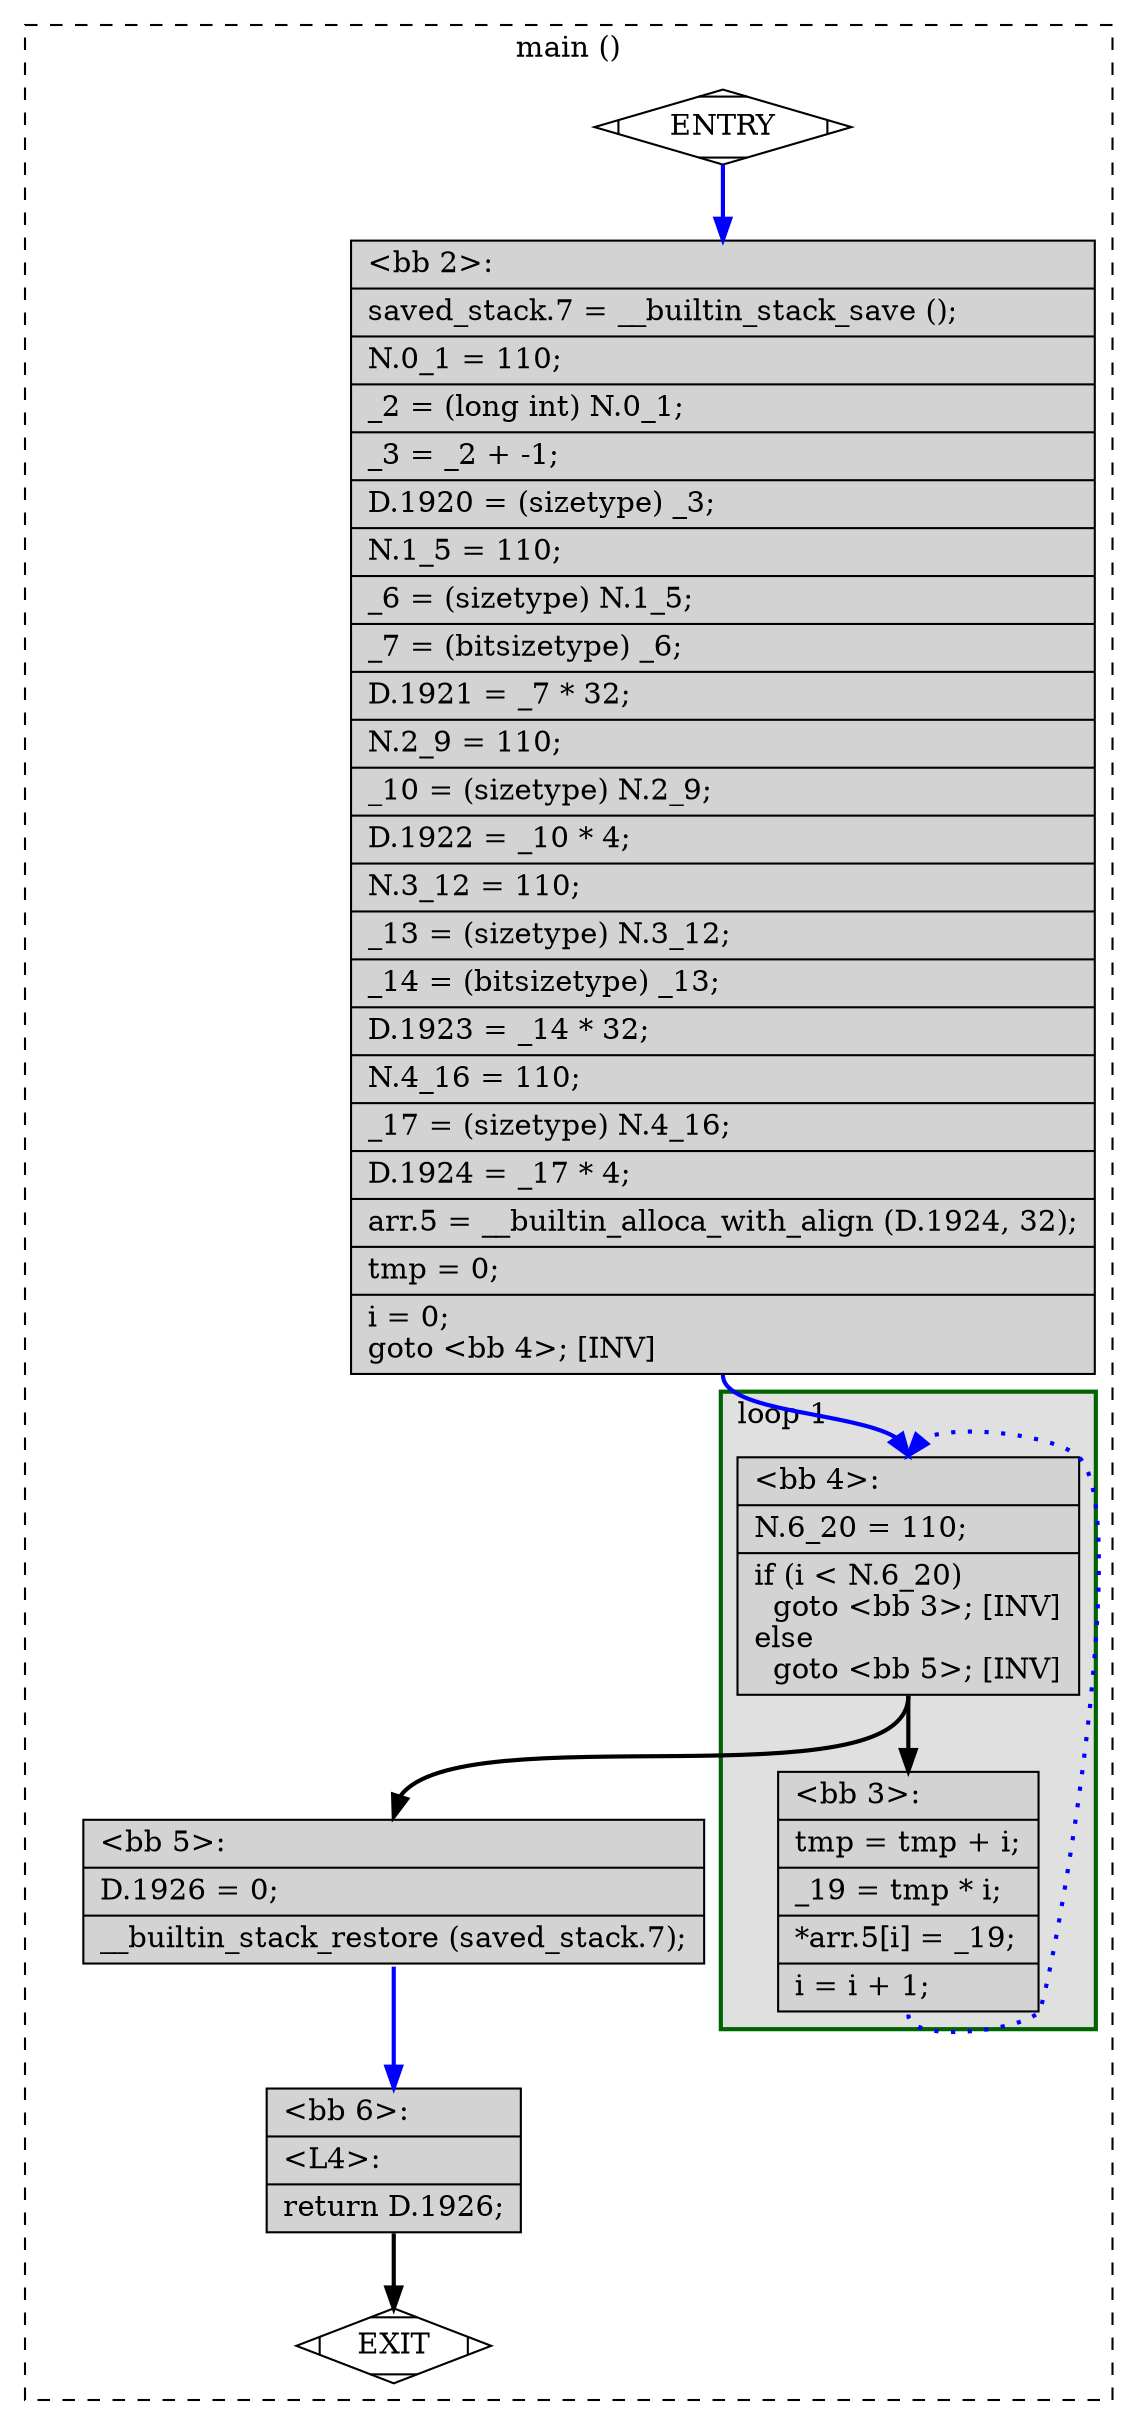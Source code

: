 digraph "token.c.014t.printf-return-value1" {
overlap=false;
subgraph "cluster_main" {
	style="dashed";
	color="black";
	label="main ()";
	subgraph cluster_0_1 {
	style="filled";
	color="darkgreen";
	fillcolor="grey88";
	label="loop 1";
	labeljust=l;
	penwidth=2;
	fn_0_basic_block_4 [shape=record,style=filled,fillcolor=lightgrey,label="{\<bb\ 4\>:\l\
|N.6_20\ =\ 110;\l\
|if\ (i\ \<\ N.6_20)\l\
\ \ goto\ \<bb\ 3\>;\ [INV]\l\
else\l\
\ \ goto\ \<bb\ 5\>;\ [INV]\l\
}"];

	fn_0_basic_block_3 [shape=record,style=filled,fillcolor=lightgrey,label="{\<bb\ 3\>:\l\
|tmp\ =\ tmp\ +\ i;\l\
|_19\ =\ tmp\ *\ i;\l\
|*arr.5[i]\ =\ _19;\l\
|i\ =\ i\ +\ 1;\l\
}"];

	}
	fn_0_basic_block_0 [shape=Mdiamond,style=filled,fillcolor=white,label="ENTRY"];

	fn_0_basic_block_1 [shape=Mdiamond,style=filled,fillcolor=white,label="EXIT"];

	fn_0_basic_block_2 [shape=record,style=filled,fillcolor=lightgrey,label="{\<bb\ 2\>:\l\
|saved_stack.7\ =\ __builtin_stack_save\ ();\l\
|N.0_1\ =\ 110;\l\
|_2\ =\ (long\ int)\ N.0_1;\l\
|_3\ =\ _2\ +\ -1;\l\
|D.1920\ =\ (sizetype)\ _3;\l\
|N.1_5\ =\ 110;\l\
|_6\ =\ (sizetype)\ N.1_5;\l\
|_7\ =\ (bitsizetype)\ _6;\l\
|D.1921\ =\ _7\ *\ 32;\l\
|N.2_9\ =\ 110;\l\
|_10\ =\ (sizetype)\ N.2_9;\l\
|D.1922\ =\ _10\ *\ 4;\l\
|N.3_12\ =\ 110;\l\
|_13\ =\ (sizetype)\ N.3_12;\l\
|_14\ =\ (bitsizetype)\ _13;\l\
|D.1923\ =\ _14\ *\ 32;\l\
|N.4_16\ =\ 110;\l\
|_17\ =\ (sizetype)\ N.4_16;\l\
|D.1924\ =\ _17\ *\ 4;\l\
|arr.5\ =\ __builtin_alloca_with_align\ (D.1924,\ 32);\l\
|tmp\ =\ 0;\l\
|i\ =\ 0;\l\
goto\ \<bb\ 4\>;\ [INV]\l\
}"];

	fn_0_basic_block_5 [shape=record,style=filled,fillcolor=lightgrey,label="{\<bb\ 5\>:\l\
|D.1926\ =\ 0;\l\
|__builtin_stack_restore\ (saved_stack.7);\l\
}"];

	fn_0_basic_block_6 [shape=record,style=filled,fillcolor=lightgrey,label="{\<bb\ 6\>:\l\
|\<L4\>:\l\
|return\ D.1926;\l\
}"];

	fn_0_basic_block_0:s -> fn_0_basic_block_2:n [style="solid,bold",color=blue,weight=100,constraint=true];
	fn_0_basic_block_2:s -> fn_0_basic_block_4:n [style="solid,bold",color=blue,weight=100,constraint=true];
	fn_0_basic_block_3:s -> fn_0_basic_block_4:n [style="dotted,bold",color=blue,weight=10,constraint=false];
	fn_0_basic_block_4:s -> fn_0_basic_block_3:n [style="solid,bold",color=black,weight=10,constraint=true];
	fn_0_basic_block_4:s -> fn_0_basic_block_5:n [style="solid,bold",color=black,weight=10,constraint=true];
	fn_0_basic_block_5:s -> fn_0_basic_block_6:n [style="solid,bold",color=blue,weight=100,constraint=true];
	fn_0_basic_block_6:s -> fn_0_basic_block_1:n [style="solid,bold",color=black,weight=10,constraint=true];
	fn_0_basic_block_0:s -> fn_0_basic_block_1:n [style="invis",constraint=true];
}
}
